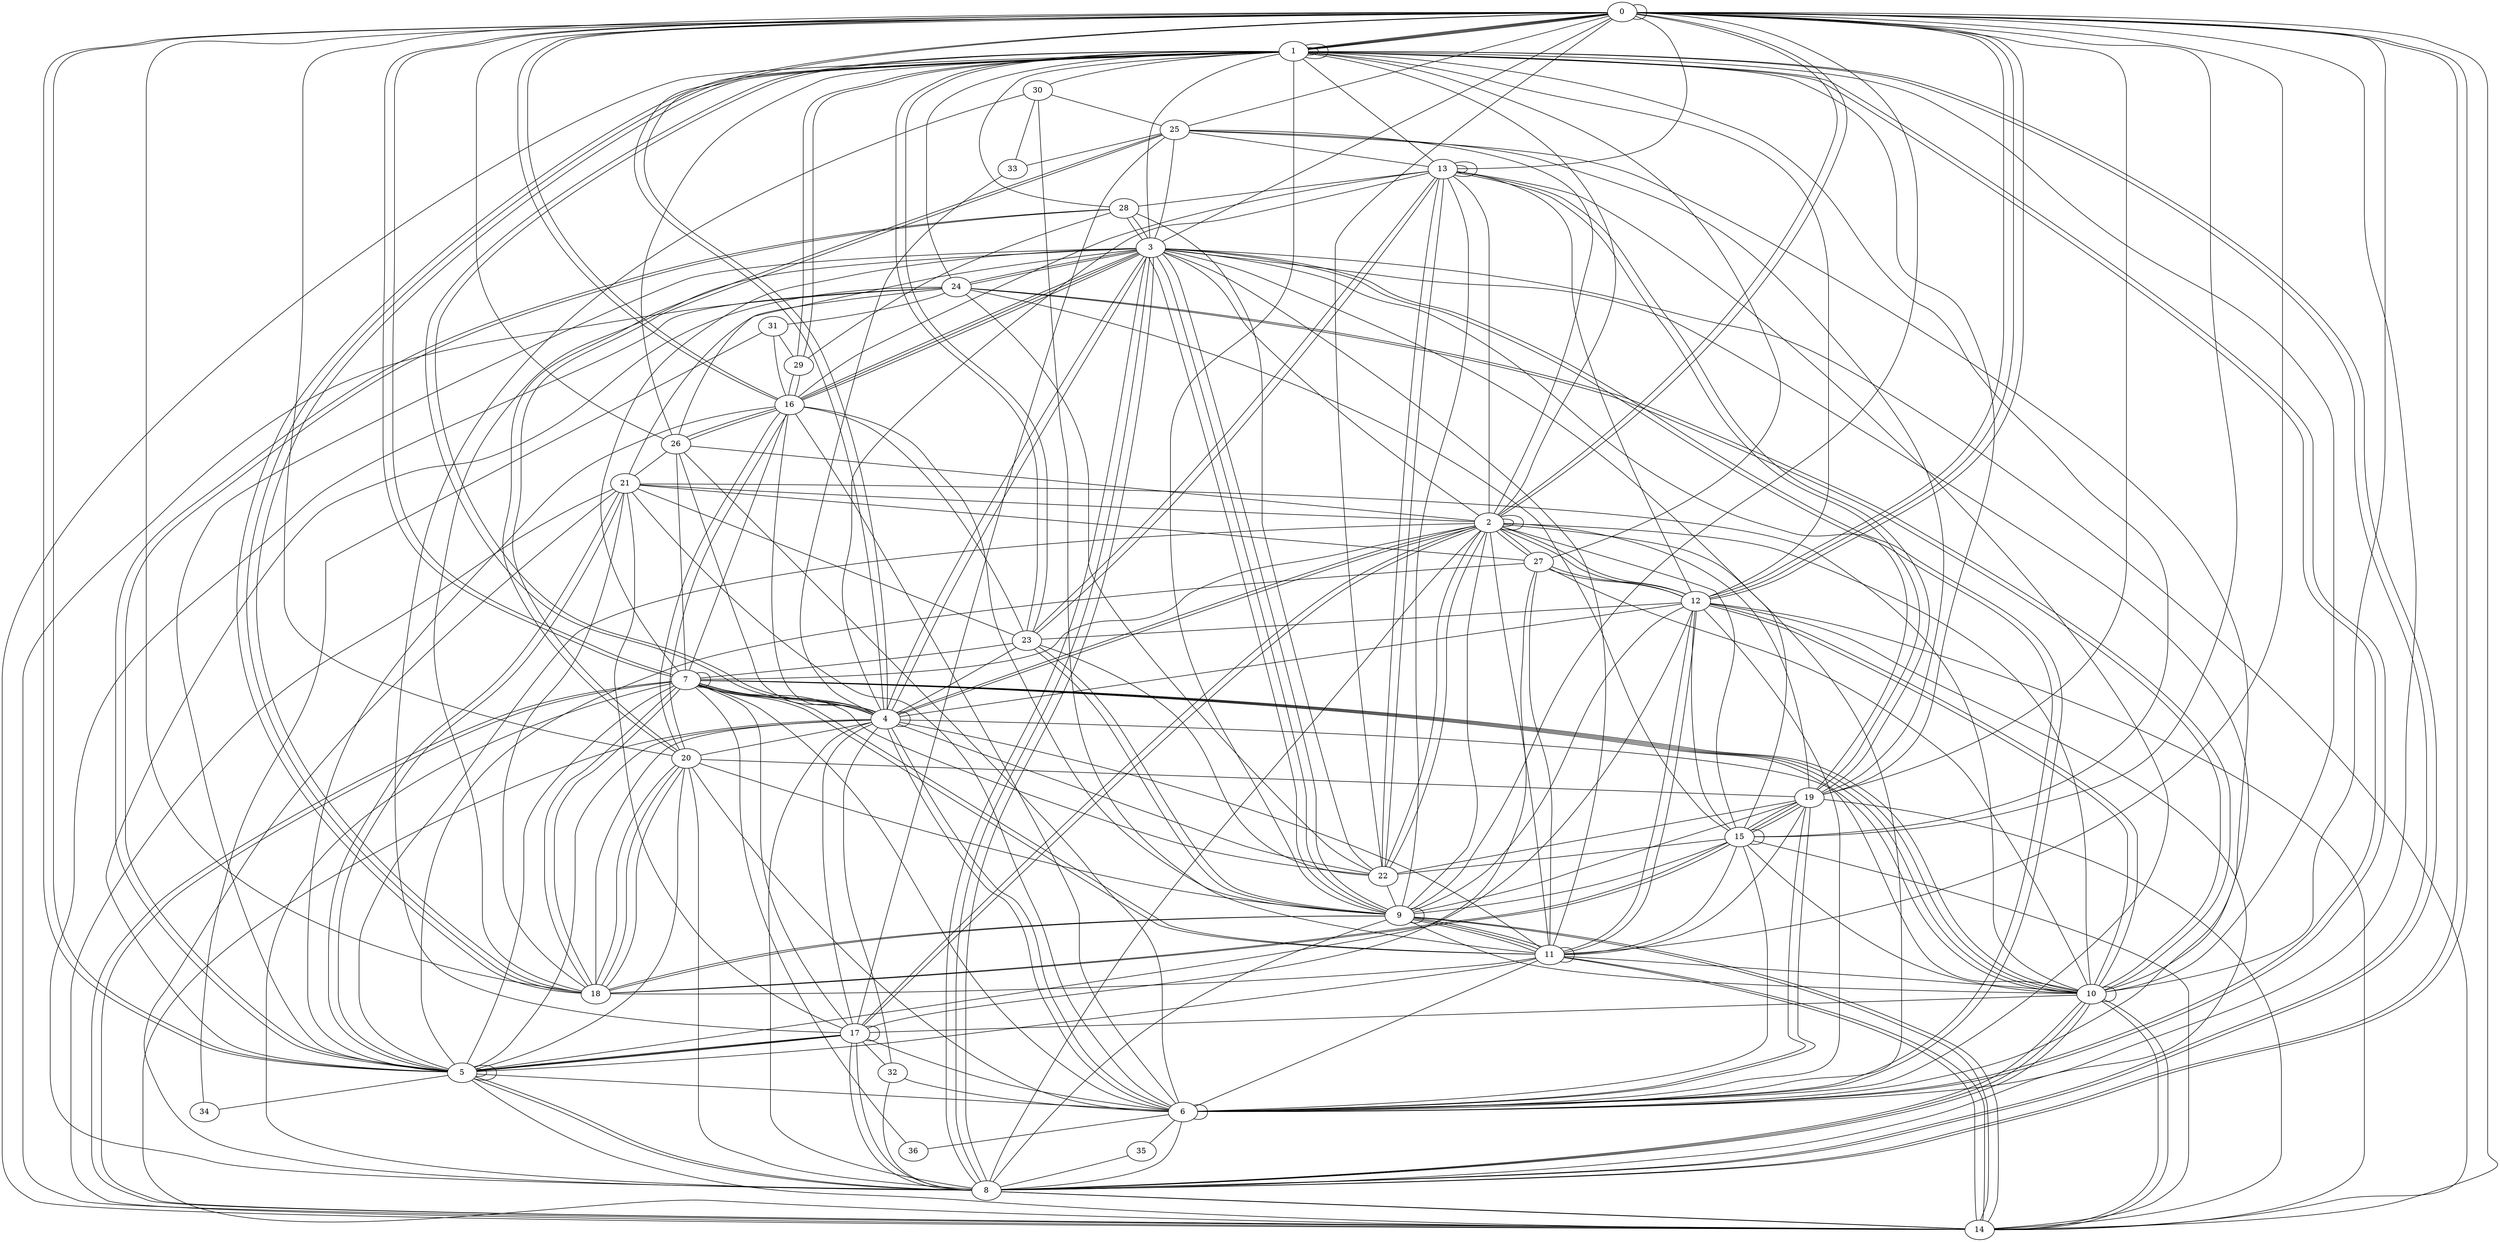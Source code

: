 graph G {
0;
1;
2;
3;
4;
5;
6;
7;
8;
9;
10;
11;
12;
13;
14;
15;
16;
17;
18;
19;
20;
21;
22;
23;
24;
25;
26;
27;
28;
29;
30;
31;
32;
33;
34;
35;
36;
20--19 ;
24--10 ;
1--0 ;
10--1 ;
15--19 ;
3--25 ;
0--16 ;
2--3 ;
15--2 ;
13--19 ;
10--7 ;
30--33 ;
2--27 ;
10--10 ;
15--9 ;
1--23 ;
15--18 ;
2--6 ;
9--11 ;
11--10 ;
2--0 ;
17--5 ;
9--10 ;
29--1 ;
4--23 ;
18--20 ;
1--1 ;
13--1 ;
21--8 ;
20--18 ;
12--10 ;
10--17 ;
26--3 ;
8--0 ;
19--13 ;
5--6 ;
13--6 ;
8--24 ;
22--2 ;
3--8 ;
11--7 ;
0--1 ;
4--20 ;
16--3 ;
13--23 ;
20--25 ;
7--7 ;
24--21 ;
5--8 ;
22--9 ;
23--16 ;
20--16 ;
22--7 ;
6--16 ;
0--0 ;
1--12 ;
0--22 ;
12--2 ;
22--28 ;
10--8 ;
2--10 ;
4--3 ;
4--14 ;
6--25 ;
5--14 ;
3--16 ;
25--33 ;
5--28 ;
11--2 ;
8--12 ;
11--4 ;
17--8 ;
29--16 ;
4--16 ;
23--9 ;
9--20 ;
4--17 ;
33--4 ;
11--11 ;
23--22 ;
31--16 ;
15--19 ;
7--14 ;
28--3 ;
13--9 ;
25--13 ;
12--4 ;
24--10 ;
25--19 ;
1--3 ;
14--19 ;
0--7 ;
13--0 ;
14--9 ;
4--6 ;
26--2 ;
17--17 ;
13--13 ;
21--18 ;
16--26 ;
0--12 ;
26--21 ;
1--30 ;
28--29 ;
4--26 ;
3--4 ;
0--5 ;
21--10 ;
11--3 ;
22--13 ;
3--14 ;
32--4 ;
6--7 ;
0--15 ;
0--8 ;
20--16 ;
17--21 ;
3--0 ;
1--18 ;
14--11 ;
1--27 ;
18--1 ;
1--14 ;
27--12 ;
18--7 ;
21--5 ;
14--11 ;
19--6 ;
2--0 ;
6--8 ;
4--1 ;
1--18 ;
12--9 ;
9--3 ;
5--34 ;
26--0 ;
5--12 ;
9--19 ;
6--21 ;
7--10 ;
17--27 ;
2--25 ;
19--15 ;
3--6 ;
2--17 ;
27--5 ;
7--14 ;
13--16 ;
8--10 ;
17--2 ;
3--24 ;
4--8 ;
1--8 ;
7--5 ;
23--13 ;
3--19 ;
14--10 ;
32--6 ;
24--14 ;
15--11 ;
16--26 ;
11--18 ;
11--6 ;
11--30 ;
3--15 ;
5--17 ;
15--14 ;
1--4 ;
2--5 ;
7--36 ;
11--9 ;
1--0 ;
5--8 ;
8--7 ;
24--3 ;
2--2 ;
8--32 ;
5--5 ;
20--18 ;
9--9 ;
20--0 ;
25--17 ;
14--10 ;
21--2 ;
7--4 ;
6--17 ;
20--25 ;
9--3 ;
2--2 ;
22--24 ;
14--9 ;
0--9 ;
0--12 ;
35--8 ;
3--9 ;
19--2 ;
8--14 ;
18--9 ;
18--9 ;
3--5 ;
21--23 ;
13--4 ;
12--13 ;
0--19 ;
1--6 ;
15--22 ;
2--22 ;
2--8 ;
28--5 ;
16--9 ;
17--30 ;
0--6 ;
10--3 ;
1--29 ;
16--7 ;
15--15 ;
27--10 ;
9--11 ;
9--2 ;
1--23 ;
22--19 ;
9--23 ;
5--0 ;
12--11 ;
8--3 ;
2--7 ;
8--10 ;
8--1 ;
5--5 ;
6--20 ;
5--21 ;
11--0 ;
6--1 ;
4--10 ;
16--0 ;
19--6 ;
7--11 ;
12--2 ;
29--16 ;
31--29 ;
5--17 ;
22--4 ;
19--11 ;
10--0 ;
18--0 ;
0--7 ;
11--27 ;
1--26 ;
13--28 ;
17--7 ;
24--5 ;
4--4 ;
15--6 ;
20--8 ;
14--12 ;
6--12 ;
4--2 ;
0--4 ;
6--26 ;
27--2 ;
5--20 ;
5--11 ;
24--31 ;
2--1 ;
14--21 ;
24--1 ;
1--15 ;
6--35 ;
4--0 ;
17--8 ;
6--6 ;
12--11 ;
4--2 ;
23--7 ;
12--23 ;
1--9 ;
6--36 ;
14--0 ;
9--8 ;
31--34 ;
26--7 ;
15--10 ;
21--27 ;
12--0 ;
4--5 ;
30--25 ;
18--3 ;
3--7 ;
8--14 ;
12--10 ;
0--1 ;
6--4 ;
16--5 ;
12--27 ;
15--24 ;
6--3 ;
10--7 ;
10--7 ;
1--28 ;
7--4 ;
7--18 ;
8--3 ;
1--1 ;
17--32 ;
13--22 ;
4--18 ;
16--3 ;
13--13 ;
2--13 ;
15--18 ;
3--28 ;
0--25 ;
12--15 ;
1--19 ;
}
